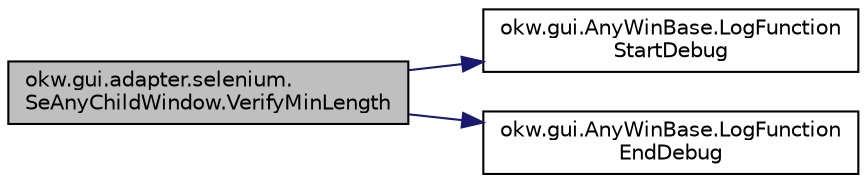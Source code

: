 digraph "okw.gui.adapter.selenium.SeAnyChildWindow.VerifyMinLength"
{
 // INTERACTIVE_SVG=YES
 // LATEX_PDF_SIZE
  edge [fontname="Helvetica",fontsize="10",labelfontname="Helvetica",labelfontsize="10"];
  node [fontname="Helvetica",fontsize="10",shape=record];
  rankdir="LR";
  Node650 [label="okw.gui.adapter.selenium.\lSeAnyChildWindow.VerifyMinLength",height=0.2,width=0.4,color="black", fillcolor="grey75", style="filled", fontcolor="black",tooltip="Ermittelt die monimale Lenge des Wertes für Prüfewert."];
  Node650 -> Node651 [color="midnightblue",fontsize="10",style="solid",fontname="Helvetica"];
  Node651 [label="okw.gui.AnyWinBase.LogFunction\lStartDebug",height=0.2,width=0.4,color="black", fillcolor="white", style="filled",URL="$classokw_1_1gui_1_1_any_win_base.html#abaab572bdbed7b471f659d5dd8c76853",tooltip="Methode ruft die Methode Logger.Instance.LogFunctionStartDebug(fps_FunctionName), und erweitert den g..."];
  Node650 -> Node652 [color="midnightblue",fontsize="10",style="solid",fontname="Helvetica"];
  Node652 [label="okw.gui.AnyWinBase.LogFunction\lEndDebug",height=0.2,width=0.4,color="black", fillcolor="white", style="filled",URL="$classokw_1_1gui_1_1_any_win_base.html#a51cf50ace21902b3a5359316f53a7f3e",tooltip="Methode ruft die Methode Logger.Instance.LogFunctionEndDebug() auf."];
}

